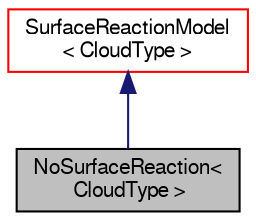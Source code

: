 digraph "NoSurfaceReaction&lt; CloudType &gt;"
{
  bgcolor="transparent";
  edge [fontname="FreeSans",fontsize="10",labelfontname="FreeSans",labelfontsize="10"];
  node [fontname="FreeSans",fontsize="10",shape=record];
  Node0 [label="NoSurfaceReaction\<\l CloudType \>",height=0.2,width=0.4,color="black", fillcolor="grey75", style="filled", fontcolor="black"];
  Node1 -> Node0 [dir="back",color="midnightblue",fontsize="10",style="solid",fontname="FreeSans"];
  Node1 [label="SurfaceReactionModel\l\< CloudType \>",height=0.2,width=0.4,color="red",URL="$a23822.html",tooltip="Templated surface reaction model class. "];
}
